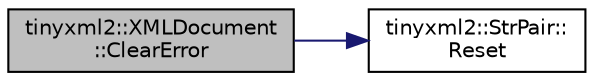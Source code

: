 digraph "tinyxml2::XMLDocument::ClearError"
{
 // LATEX_PDF_SIZE
  edge [fontname="Helvetica",fontsize="10",labelfontname="Helvetica",labelfontsize="10"];
  node [fontname="Helvetica",fontsize="10",shape=record];
  rankdir="LR";
  Node1 [label="tinyxml2::XMLDocument\l::ClearError",height=0.2,width=0.4,color="black", fillcolor="grey75", style="filled", fontcolor="black",tooltip="Clears the error flags."];
  Node1 -> Node2 [color="midnightblue",fontsize="10",style="solid"];
  Node2 [label="tinyxml2::StrPair::\lReset",height=0.2,width=0.4,color="black", fillcolor="white", style="filled",URL="$classtinyxml2_1_1StrPair.html#a80c1b3bd99bf62ae85c94a29ce537125",tooltip=" "];
}
